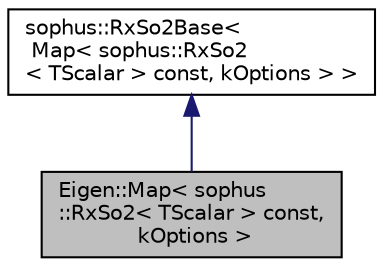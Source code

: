 digraph "Eigen::Map&lt; sophus::RxSo2&lt; TScalar &gt; const, kOptions &gt;"
{
 // LATEX_PDF_SIZE
  edge [fontname="Helvetica",fontsize="10",labelfontname="Helvetica",labelfontsize="10"];
  node [fontname="Helvetica",fontsize="10",shape=record];
  Node1 [label="Eigen::Map\< sophus\l::RxSo2\< TScalar \> const,\l kOptions \>",height=0.2,width=0.4,color="black", fillcolor="grey75", style="filled", fontcolor="black",tooltip="Specialization of Eigen::Map for RxSo2 const; derived from RxSo2Base."];
  Node2 -> Node1 [dir="back",color="midnightblue",fontsize="10",style="solid",fontname="Helvetica"];
  Node2 [label="sophus::RxSo2Base\<\l Map\< sophus::RxSo2\l\< TScalar \> const, kOptions \> \>",height=0.2,width=0.4,color="black", fillcolor="white", style="filled",URL="$classsophus_1_1_rx_so2_base.html",tooltip=" "];
}
